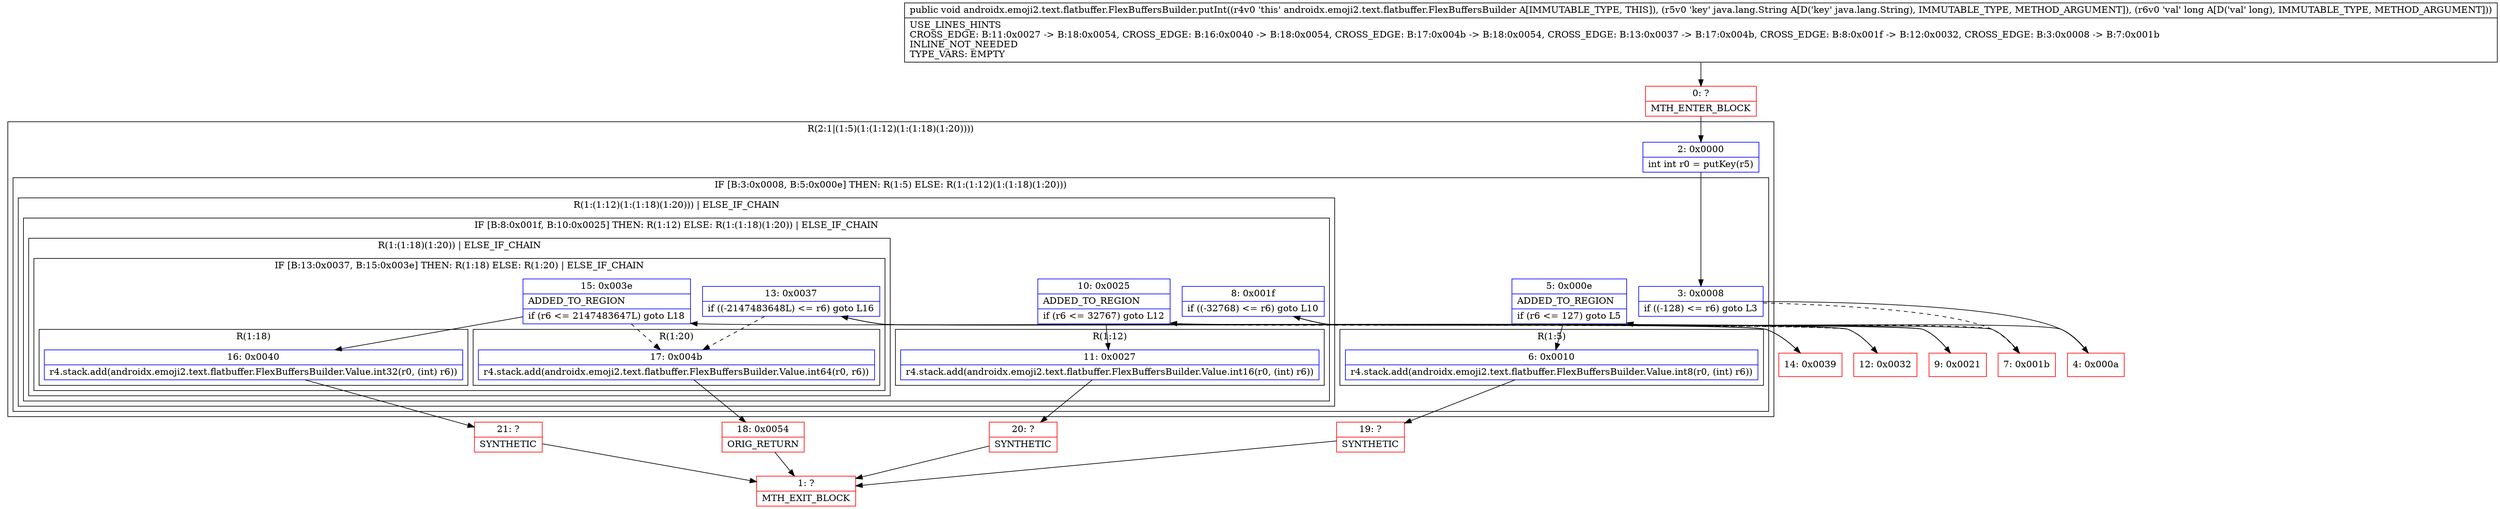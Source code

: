 digraph "CFG forandroidx.emoji2.text.flatbuffer.FlexBuffersBuilder.putInt(Ljava\/lang\/String;J)V" {
subgraph cluster_Region_1969088218 {
label = "R(2:1|(1:5)(1:(1:12)(1:(1:18)(1:20))))";
node [shape=record,color=blue];
Node_2 [shape=record,label="{2\:\ 0x0000|int int r0 = putKey(r5)\l}"];
subgraph cluster_IfRegion_1869503879 {
label = "IF [B:3:0x0008, B:5:0x000e] THEN: R(1:5) ELSE: R(1:(1:12)(1:(1:18)(1:20)))";
node [shape=record,color=blue];
Node_3 [shape=record,label="{3\:\ 0x0008|if ((\-128) \<= r6) goto L3\l}"];
Node_5 [shape=record,label="{5\:\ 0x000e|ADDED_TO_REGION\l|if (r6 \<= 127) goto L5\l}"];
subgraph cluster_Region_420014459 {
label = "R(1:5)";
node [shape=record,color=blue];
Node_6 [shape=record,label="{6\:\ 0x0010|r4.stack.add(androidx.emoji2.text.flatbuffer.FlexBuffersBuilder.Value.int8(r0, (int) r6))\l}"];
}
subgraph cluster_Region_628849117 {
label = "R(1:(1:12)(1:(1:18)(1:20))) | ELSE_IF_CHAIN\l";
node [shape=record,color=blue];
subgraph cluster_IfRegion_87820201 {
label = "IF [B:8:0x001f, B:10:0x0025] THEN: R(1:12) ELSE: R(1:(1:18)(1:20)) | ELSE_IF_CHAIN\l";
node [shape=record,color=blue];
Node_8 [shape=record,label="{8\:\ 0x001f|if ((\-32768) \<= r6) goto L10\l}"];
Node_10 [shape=record,label="{10\:\ 0x0025|ADDED_TO_REGION\l|if (r6 \<= 32767) goto L12\l}"];
subgraph cluster_Region_230737069 {
label = "R(1:12)";
node [shape=record,color=blue];
Node_11 [shape=record,label="{11\:\ 0x0027|r4.stack.add(androidx.emoji2.text.flatbuffer.FlexBuffersBuilder.Value.int16(r0, (int) r6))\l}"];
}
subgraph cluster_Region_1566534816 {
label = "R(1:(1:18)(1:20)) | ELSE_IF_CHAIN\l";
node [shape=record,color=blue];
subgraph cluster_IfRegion_1086361833 {
label = "IF [B:13:0x0037, B:15:0x003e] THEN: R(1:18) ELSE: R(1:20) | ELSE_IF_CHAIN\l";
node [shape=record,color=blue];
Node_13 [shape=record,label="{13\:\ 0x0037|if ((\-2147483648L) \<= r6) goto L16\l}"];
Node_15 [shape=record,label="{15\:\ 0x003e|ADDED_TO_REGION\l|if (r6 \<= 2147483647L) goto L18\l}"];
subgraph cluster_Region_494687388 {
label = "R(1:18)";
node [shape=record,color=blue];
Node_16 [shape=record,label="{16\:\ 0x0040|r4.stack.add(androidx.emoji2.text.flatbuffer.FlexBuffersBuilder.Value.int32(r0, (int) r6))\l}"];
}
subgraph cluster_Region_118299359 {
label = "R(1:20)";
node [shape=record,color=blue];
Node_17 [shape=record,label="{17\:\ 0x004b|r4.stack.add(androidx.emoji2.text.flatbuffer.FlexBuffersBuilder.Value.int64(r0, r6))\l}"];
}
}
}
}
}
}
}
Node_0 [shape=record,color=red,label="{0\:\ ?|MTH_ENTER_BLOCK\l}"];
Node_4 [shape=record,color=red,label="{4\:\ 0x000a}"];
Node_19 [shape=record,color=red,label="{19\:\ ?|SYNTHETIC\l}"];
Node_1 [shape=record,color=red,label="{1\:\ ?|MTH_EXIT_BLOCK\l}"];
Node_7 [shape=record,color=red,label="{7\:\ 0x001b}"];
Node_9 [shape=record,color=red,label="{9\:\ 0x0021}"];
Node_20 [shape=record,color=red,label="{20\:\ ?|SYNTHETIC\l}"];
Node_12 [shape=record,color=red,label="{12\:\ 0x0032}"];
Node_14 [shape=record,color=red,label="{14\:\ 0x0039}"];
Node_21 [shape=record,color=red,label="{21\:\ ?|SYNTHETIC\l}"];
Node_18 [shape=record,color=red,label="{18\:\ 0x0054|ORIG_RETURN\l}"];
MethodNode[shape=record,label="{public void androidx.emoji2.text.flatbuffer.FlexBuffersBuilder.putInt((r4v0 'this' androidx.emoji2.text.flatbuffer.FlexBuffersBuilder A[IMMUTABLE_TYPE, THIS]), (r5v0 'key' java.lang.String A[D('key' java.lang.String), IMMUTABLE_TYPE, METHOD_ARGUMENT]), (r6v0 'val' long A[D('val' long), IMMUTABLE_TYPE, METHOD_ARGUMENT]))  | USE_LINES_HINTS\lCROSS_EDGE: B:11:0x0027 \-\> B:18:0x0054, CROSS_EDGE: B:16:0x0040 \-\> B:18:0x0054, CROSS_EDGE: B:17:0x004b \-\> B:18:0x0054, CROSS_EDGE: B:13:0x0037 \-\> B:17:0x004b, CROSS_EDGE: B:8:0x001f \-\> B:12:0x0032, CROSS_EDGE: B:3:0x0008 \-\> B:7:0x001b\lINLINE_NOT_NEEDED\lTYPE_VARS: EMPTY\l}"];
MethodNode -> Node_0;Node_2 -> Node_3;
Node_3 -> Node_4;
Node_3 -> Node_7[style=dashed];
Node_5 -> Node_6;
Node_5 -> Node_7[style=dashed];
Node_6 -> Node_19;
Node_8 -> Node_9;
Node_8 -> Node_12[style=dashed];
Node_10 -> Node_11;
Node_10 -> Node_12[style=dashed];
Node_11 -> Node_20;
Node_13 -> Node_14;
Node_13 -> Node_17[style=dashed];
Node_15 -> Node_16;
Node_15 -> Node_17[style=dashed];
Node_16 -> Node_21;
Node_17 -> Node_18;
Node_0 -> Node_2;
Node_4 -> Node_5;
Node_19 -> Node_1;
Node_7 -> Node_8;
Node_9 -> Node_10;
Node_20 -> Node_1;
Node_12 -> Node_13;
Node_14 -> Node_15;
Node_21 -> Node_1;
Node_18 -> Node_1;
}

